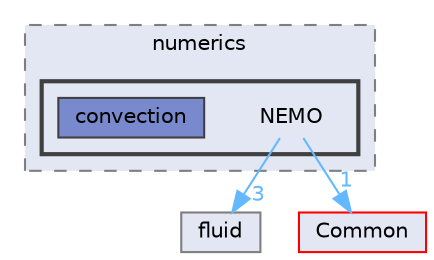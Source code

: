 digraph "SU2_CFD/include/numerics/NEMO"
{
 // LATEX_PDF_SIZE
  bgcolor="transparent";
  edge [fontname=Helvetica,fontsize=10,labelfontname=Helvetica,labelfontsize=10];
  node [fontname=Helvetica,fontsize=10,shape=box,height=0.2,width=0.4];
  compound=true
  subgraph clusterdir_756791f5376667f4032d4a9f45c7494c {
    graph [ bgcolor="#e3e7f4", pencolor="grey50", label="numerics", fontname=Helvetica,fontsize=10 style="filled,dashed", URL="dir_756791f5376667f4032d4a9f45c7494c.html",tooltip=""]
  subgraph clusterdir_9f868db1fd3ece50d1be3ec4214145d6 {
    graph [ bgcolor="#e3e7f4", pencolor="grey25", label="", fontname=Helvetica,fontsize=10 style="filled,bold", URL="dir_9f868db1fd3ece50d1be3ec4214145d6.html",tooltip=""]
    dir_9f868db1fd3ece50d1be3ec4214145d6 [shape=plaintext, label="NEMO"];
  dir_d2227a4a0023f2b02c665b3c56d6c2bb [label="convection", fillcolor="#788acd", color="grey25", style="filled", URL="dir_d2227a4a0023f2b02c665b3c56d6c2bb.html",tooltip=""];
  }
  }
  dir_331ac33b42628dcdd8084e0a2b79c025 [label="fluid", fillcolor="#e3e7f4", color="grey50", style="filled", URL="dir_331ac33b42628dcdd8084e0a2b79c025.html",tooltip=""];
  dir_4ab6b4cc6a7edbff49100e9123df213f [label="Common", fillcolor="#e3e7f4", color="red", style="filled", URL="dir_4ab6b4cc6a7edbff49100e9123df213f.html",tooltip=""];
  dir_9f868db1fd3ece50d1be3ec4214145d6->dir_331ac33b42628dcdd8084e0a2b79c025 [headlabel="3", labeldistance=1.5 headhref="dir_000067_000037.html" href="dir_000067_000037.html" color="steelblue1" fontcolor="steelblue1"];
  dir_9f868db1fd3ece50d1be3ec4214145d6->dir_4ab6b4cc6a7edbff49100e9123df213f [headlabel="1", labeldistance=1.5 headhref="dir_000067_000008.html" href="dir_000067_000008.html" color="steelblue1" fontcolor="steelblue1"];
}
